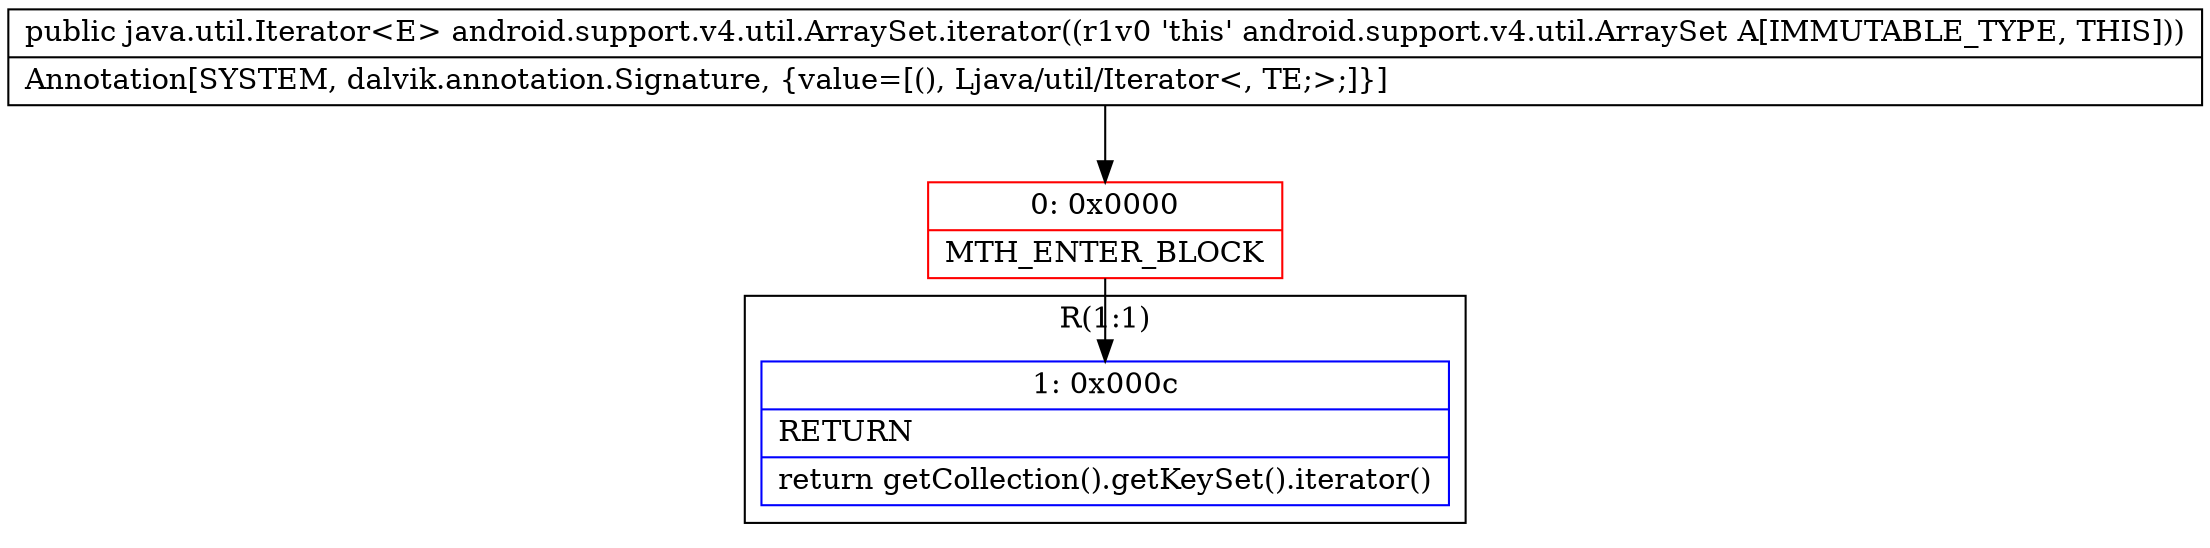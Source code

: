 digraph "CFG forandroid.support.v4.util.ArraySet.iterator()Ljava\/util\/Iterator;" {
subgraph cluster_Region_663161749 {
label = "R(1:1)";
node [shape=record,color=blue];
Node_1 [shape=record,label="{1\:\ 0x000c|RETURN\l|return getCollection().getKeySet().iterator()\l}"];
}
Node_0 [shape=record,color=red,label="{0\:\ 0x0000|MTH_ENTER_BLOCK\l}"];
MethodNode[shape=record,label="{public java.util.Iterator\<E\> android.support.v4.util.ArraySet.iterator((r1v0 'this' android.support.v4.util.ArraySet A[IMMUTABLE_TYPE, THIS]))  | Annotation[SYSTEM, dalvik.annotation.Signature, \{value=[(), Ljava\/util\/Iterator\<, TE;\>;]\}]\l}"];
MethodNode -> Node_0;
Node_0 -> Node_1;
}


